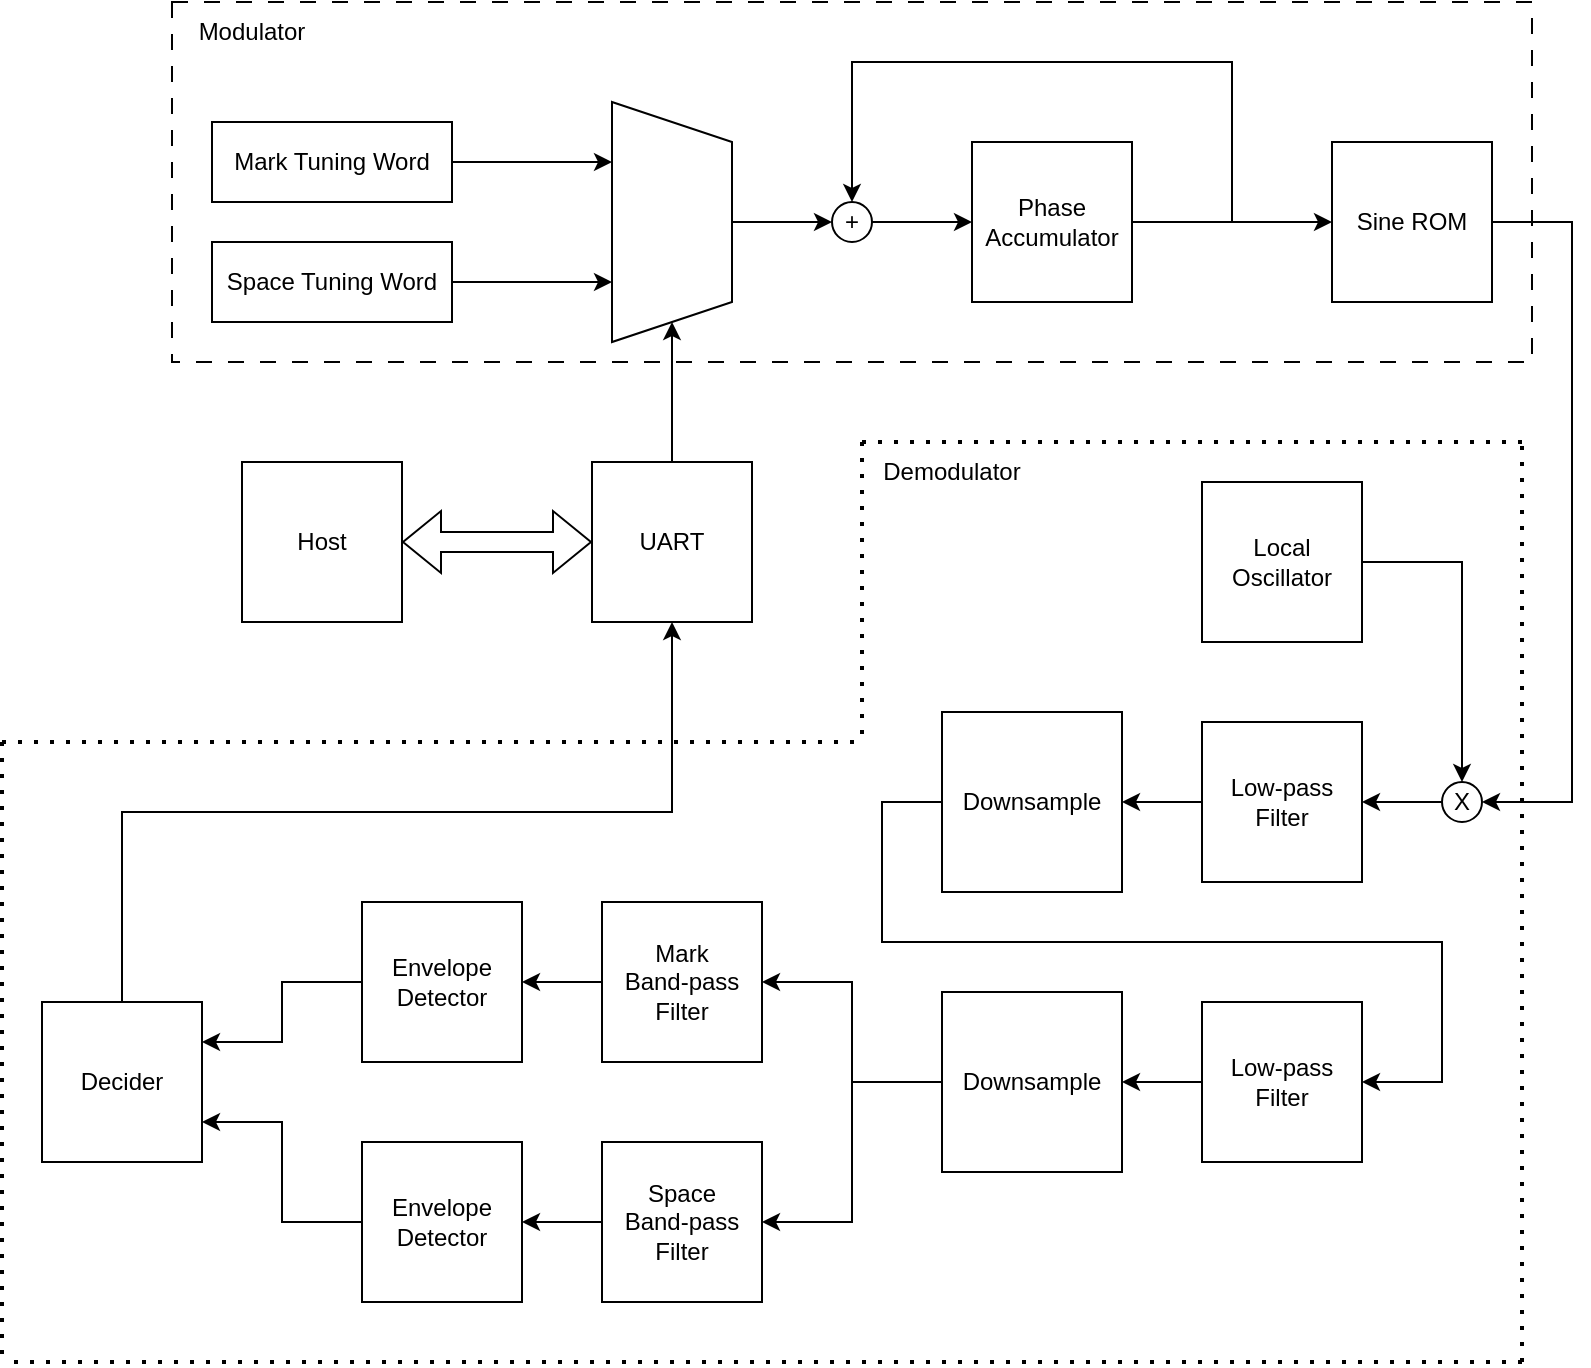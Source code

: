 <mxfile version="24.0.5" type="device">
  <diagram name="Page-1" id="VcH5t235Rq8RCRa36sOE">
    <mxGraphModel dx="2098" dy="785" grid="1" gridSize="10" guides="1" tooltips="1" connect="1" arrows="1" fold="1" page="1" pageScale="1" pageWidth="850" pageHeight="1100" math="0" shadow="0">
      <root>
        <mxCell id="0" />
        <mxCell id="1" parent="0" />
        <mxCell id="BZ-ZXSuLiAjRUz0HNxvJ-3" style="edgeStyle=orthogonalEdgeStyle;rounded=0;orthogonalLoop=1;jettySize=auto;html=1;exitX=0.5;exitY=0;exitDx=0;exitDy=0;entryX=1;entryY=0.5;entryDx=0;entryDy=0;" parent="1" source="BZ-ZXSuLiAjRUz0HNxvJ-1" target="BZ-ZXSuLiAjRUz0HNxvJ-2" edge="1">
          <mxGeometry relative="1" as="geometry">
            <Array as="points">
              <mxPoint x="335" y="370" />
              <mxPoint x="335" y="370" />
            </Array>
          </mxGeometry>
        </mxCell>
        <mxCell id="BZ-ZXSuLiAjRUz0HNxvJ-1" value="UART" style="whiteSpace=wrap;html=1;aspect=fixed;" parent="1" vertex="1">
          <mxGeometry x="295" y="350" width="80" height="80" as="geometry" />
        </mxCell>
        <mxCell id="BZ-ZXSuLiAjRUz0HNxvJ-11" style="edgeStyle=orthogonalEdgeStyle;rounded=0;orthogonalLoop=1;jettySize=auto;html=1;exitX=0.5;exitY=0;exitDx=0;exitDy=0;entryX=0;entryY=0.5;entryDx=0;entryDy=0;" parent="1" source="BZ-ZXSuLiAjRUz0HNxvJ-2" target="BZ-ZXSuLiAjRUz0HNxvJ-9" edge="1">
          <mxGeometry relative="1" as="geometry" />
        </mxCell>
        <mxCell id="BZ-ZXSuLiAjRUz0HNxvJ-2" value="" style="shape=trapezoid;perimeter=trapezoidPerimeter;whiteSpace=wrap;html=1;fixedSize=1;rotation=90;" parent="1" vertex="1">
          <mxGeometry x="275" y="200" width="120" height="60" as="geometry" />
        </mxCell>
        <mxCell id="BZ-ZXSuLiAjRUz0HNxvJ-6" style="edgeStyle=orthogonalEdgeStyle;rounded=0;orthogonalLoop=1;jettySize=auto;html=1;exitX=1;exitY=0.5;exitDx=0;exitDy=0;entryX=0.25;entryY=1;entryDx=0;entryDy=0;" parent="1" source="BZ-ZXSuLiAjRUz0HNxvJ-4" target="BZ-ZXSuLiAjRUz0HNxvJ-2" edge="1">
          <mxGeometry relative="1" as="geometry" />
        </mxCell>
        <mxCell id="BZ-ZXSuLiAjRUz0HNxvJ-4" value="Mark Tuning Word" style="rounded=0;whiteSpace=wrap;html=1;" parent="1" vertex="1">
          <mxGeometry x="105" y="180" width="120" height="40" as="geometry" />
        </mxCell>
        <mxCell id="BZ-ZXSuLiAjRUz0HNxvJ-7" style="edgeStyle=orthogonalEdgeStyle;rounded=0;orthogonalLoop=1;jettySize=auto;html=1;exitX=1;exitY=0.5;exitDx=0;exitDy=0;entryX=0.75;entryY=1;entryDx=0;entryDy=0;" parent="1" source="BZ-ZXSuLiAjRUz0HNxvJ-5" target="BZ-ZXSuLiAjRUz0HNxvJ-2" edge="1">
          <mxGeometry relative="1" as="geometry" />
        </mxCell>
        <mxCell id="BZ-ZXSuLiAjRUz0HNxvJ-5" value="Space Tuning Word" style="rounded=0;whiteSpace=wrap;html=1;" parent="1" vertex="1">
          <mxGeometry x="105" y="240" width="120" height="40" as="geometry" />
        </mxCell>
        <mxCell id="BZ-ZXSuLiAjRUz0HNxvJ-13" style="edgeStyle=orthogonalEdgeStyle;rounded=0;orthogonalLoop=1;jettySize=auto;html=1;exitX=1;exitY=0.5;exitDx=0;exitDy=0;entryX=0.5;entryY=0;entryDx=0;entryDy=0;" parent="1" source="BZ-ZXSuLiAjRUz0HNxvJ-8" target="BZ-ZXSuLiAjRUz0HNxvJ-9" edge="1">
          <mxGeometry relative="1" as="geometry">
            <Array as="points">
              <mxPoint x="615" y="230" />
              <mxPoint x="615" y="150" />
              <mxPoint x="425" y="150" />
            </Array>
          </mxGeometry>
        </mxCell>
        <mxCell id="BZ-ZXSuLiAjRUz0HNxvJ-17" style="edgeStyle=orthogonalEdgeStyle;rounded=0;orthogonalLoop=1;jettySize=auto;html=1;exitX=1;exitY=0.5;exitDx=0;exitDy=0;entryX=0;entryY=0.5;entryDx=0;entryDy=0;" parent="1" source="BZ-ZXSuLiAjRUz0HNxvJ-8" target="BZ-ZXSuLiAjRUz0HNxvJ-16" edge="1">
          <mxGeometry relative="1" as="geometry" />
        </mxCell>
        <mxCell id="BZ-ZXSuLiAjRUz0HNxvJ-8" value="Phase Accumulator" style="whiteSpace=wrap;html=1;aspect=fixed;" parent="1" vertex="1">
          <mxGeometry x="485" y="190" width="80" height="80" as="geometry" />
        </mxCell>
        <mxCell id="BZ-ZXSuLiAjRUz0HNxvJ-12" style="edgeStyle=orthogonalEdgeStyle;rounded=0;orthogonalLoop=1;jettySize=auto;html=1;exitX=1;exitY=0.5;exitDx=0;exitDy=0;entryX=0;entryY=0.5;entryDx=0;entryDy=0;" parent="1" source="BZ-ZXSuLiAjRUz0HNxvJ-9" target="BZ-ZXSuLiAjRUz0HNxvJ-8" edge="1">
          <mxGeometry relative="1" as="geometry" />
        </mxCell>
        <mxCell id="BZ-ZXSuLiAjRUz0HNxvJ-9" value="+" style="ellipse;whiteSpace=wrap;html=1;aspect=fixed;" parent="1" vertex="1">
          <mxGeometry x="415" y="220" width="20" height="20" as="geometry" />
        </mxCell>
        <mxCell id="BZ-ZXSuLiAjRUz0HNxvJ-37" style="edgeStyle=orthogonalEdgeStyle;rounded=0;orthogonalLoop=1;jettySize=auto;html=1;exitX=1;exitY=0.5;exitDx=0;exitDy=0;entryX=1;entryY=0.5;entryDx=0;entryDy=0;" parent="1" source="BZ-ZXSuLiAjRUz0HNxvJ-16" target="-aF0sh1gth8SRZVDqoQN-1" edge="1">
          <mxGeometry relative="1" as="geometry">
            <Array as="points">
              <mxPoint x="785" y="230" />
              <mxPoint x="785" y="520" />
            </Array>
            <mxPoint x="745" y="530" as="targetPoint" />
          </mxGeometry>
        </mxCell>
        <mxCell id="BZ-ZXSuLiAjRUz0HNxvJ-16" value="Sine ROM" style="whiteSpace=wrap;html=1;aspect=fixed;" parent="1" vertex="1">
          <mxGeometry x="665" y="190" width="80" height="80" as="geometry" />
        </mxCell>
        <mxCell id="BZ-ZXSuLiAjRUz0HNxvJ-29" style="edgeStyle=orthogonalEdgeStyle;rounded=0;orthogonalLoop=1;jettySize=auto;html=1;exitX=0;exitY=0.5;exitDx=0;exitDy=0;entryX=1;entryY=0.5;entryDx=0;entryDy=0;" parent="1" source="BZ-ZXSuLiAjRUz0HNxvJ-22" target="BZ-ZXSuLiAjRUz0HNxvJ-26" edge="1">
          <mxGeometry relative="1" as="geometry" />
        </mxCell>
        <mxCell id="BZ-ZXSuLiAjRUz0HNxvJ-22" value="&lt;div&gt;Mark&lt;/div&gt;&lt;div&gt;Band-pass Filter&lt;/div&gt;" style="whiteSpace=wrap;html=1;aspect=fixed;" parent="1" vertex="1">
          <mxGeometry x="300" y="570" width="80" height="80" as="geometry" />
        </mxCell>
        <mxCell id="BZ-ZXSuLiAjRUz0HNxvJ-28" style="edgeStyle=orthogonalEdgeStyle;rounded=0;orthogonalLoop=1;jettySize=auto;html=1;exitX=0;exitY=0.5;exitDx=0;exitDy=0;entryX=1;entryY=0.5;entryDx=0;entryDy=0;" parent="1" source="BZ-ZXSuLiAjRUz0HNxvJ-23" target="BZ-ZXSuLiAjRUz0HNxvJ-27" edge="1">
          <mxGeometry relative="1" as="geometry" />
        </mxCell>
        <mxCell id="BZ-ZXSuLiAjRUz0HNxvJ-23" value="&lt;div&gt;Space&lt;/div&gt;&lt;div&gt;Band-pass&lt;/div&gt;&lt;div&gt;Filter&lt;br&gt;&lt;/div&gt;" style="whiteSpace=wrap;html=1;aspect=fixed;" parent="1" vertex="1">
          <mxGeometry x="300" y="690" width="80" height="80" as="geometry" />
        </mxCell>
        <mxCell id="BZ-ZXSuLiAjRUz0HNxvJ-32" style="edgeStyle=orthogonalEdgeStyle;rounded=0;orthogonalLoop=1;jettySize=auto;html=1;exitX=0;exitY=0.5;exitDx=0;exitDy=0;entryX=1;entryY=0.25;entryDx=0;entryDy=0;" parent="1" source="BZ-ZXSuLiAjRUz0HNxvJ-26" target="BZ-ZXSuLiAjRUz0HNxvJ-31" edge="1">
          <mxGeometry relative="1" as="geometry" />
        </mxCell>
        <mxCell id="BZ-ZXSuLiAjRUz0HNxvJ-26" value="Envelope Detector" style="whiteSpace=wrap;html=1;aspect=fixed;" parent="1" vertex="1">
          <mxGeometry x="180" y="570" width="80" height="80" as="geometry" />
        </mxCell>
        <mxCell id="BZ-ZXSuLiAjRUz0HNxvJ-33" style="edgeStyle=orthogonalEdgeStyle;rounded=0;orthogonalLoop=1;jettySize=auto;html=1;exitX=0;exitY=0.5;exitDx=0;exitDy=0;entryX=1;entryY=0.75;entryDx=0;entryDy=0;" parent="1" source="BZ-ZXSuLiAjRUz0HNxvJ-27" target="BZ-ZXSuLiAjRUz0HNxvJ-31" edge="1">
          <mxGeometry relative="1" as="geometry" />
        </mxCell>
        <mxCell id="BZ-ZXSuLiAjRUz0HNxvJ-27" value="Envelope Detector" style="whiteSpace=wrap;html=1;aspect=fixed;" parent="1" vertex="1">
          <mxGeometry x="180" y="690" width="80" height="80" as="geometry" />
        </mxCell>
        <mxCell id="BZ-ZXSuLiAjRUz0HNxvJ-34" style="edgeStyle=orthogonalEdgeStyle;rounded=0;orthogonalLoop=1;jettySize=auto;html=1;entryX=0.5;entryY=1;entryDx=0;entryDy=0;exitX=0.5;exitY=0;exitDx=0;exitDy=0;" parent="1" source="BZ-ZXSuLiAjRUz0HNxvJ-31" target="BZ-ZXSuLiAjRUz0HNxvJ-1" edge="1">
          <mxGeometry relative="1" as="geometry">
            <mxPoint x="-10" y="600" as="sourcePoint" />
          </mxGeometry>
        </mxCell>
        <mxCell id="BZ-ZXSuLiAjRUz0HNxvJ-31" value="Decider" style="whiteSpace=wrap;html=1;aspect=fixed;" parent="1" vertex="1">
          <mxGeometry x="20" y="620" width="80" height="80" as="geometry" />
        </mxCell>
        <mxCell id="BZ-ZXSuLiAjRUz0HNxvJ-38" value="" style="rounded=0;whiteSpace=wrap;html=1;fillColor=none;dashed=1;dashPattern=8 8;" parent="1" vertex="1">
          <mxGeometry x="85" y="120" width="680" height="180" as="geometry" />
        </mxCell>
        <mxCell id="BZ-ZXSuLiAjRUz0HNxvJ-40" style="edgeStyle=orthogonalEdgeStyle;rounded=0;orthogonalLoop=1;jettySize=auto;html=1;exitX=0.5;exitY=1;exitDx=0;exitDy=0;" parent="1" source="BZ-ZXSuLiAjRUz0HNxvJ-38" target="BZ-ZXSuLiAjRUz0HNxvJ-38" edge="1">
          <mxGeometry relative="1" as="geometry" />
        </mxCell>
        <mxCell id="BZ-ZXSuLiAjRUz0HNxvJ-41" value="Modulator" style="text;html=1;align=center;verticalAlign=middle;whiteSpace=wrap;rounded=0;" parent="1" vertex="1">
          <mxGeometry x="90" y="120" width="70" height="30" as="geometry" />
        </mxCell>
        <mxCell id="BZ-ZXSuLiAjRUz0HNxvJ-42" value="Demodulator" style="text;html=1;align=center;verticalAlign=middle;whiteSpace=wrap;rounded=0;" parent="1" vertex="1">
          <mxGeometry x="435" y="340" width="80" height="30" as="geometry" />
        </mxCell>
        <mxCell id="-aF0sh1gth8SRZVDqoQN-12" style="edgeStyle=orthogonalEdgeStyle;rounded=0;orthogonalLoop=1;jettySize=auto;html=1;exitX=0;exitY=0.5;exitDx=0;exitDy=0;entryX=1;entryY=0.5;entryDx=0;entryDy=0;" edge="1" parent="1" source="-aF0sh1gth8SRZVDqoQN-1" target="-aF0sh1gth8SRZVDqoQN-4">
          <mxGeometry relative="1" as="geometry" />
        </mxCell>
        <mxCell id="-aF0sh1gth8SRZVDqoQN-1" value="X" style="ellipse;whiteSpace=wrap;html=1;aspect=fixed;" vertex="1" parent="1">
          <mxGeometry x="720" y="510" width="20" height="20" as="geometry" />
        </mxCell>
        <mxCell id="-aF0sh1gth8SRZVDqoQN-7" style="edgeStyle=orthogonalEdgeStyle;rounded=0;orthogonalLoop=1;jettySize=auto;html=1;exitX=1;exitY=0.5;exitDx=0;exitDy=0;entryX=0.5;entryY=0;entryDx=0;entryDy=0;" edge="1" parent="1" source="-aF0sh1gth8SRZVDqoQN-2" target="-aF0sh1gth8SRZVDqoQN-1">
          <mxGeometry relative="1" as="geometry" />
        </mxCell>
        <mxCell id="-aF0sh1gth8SRZVDqoQN-2" value="Local Oscillator" style="whiteSpace=wrap;html=1;aspect=fixed;" vertex="1" parent="1">
          <mxGeometry x="600" y="360" width="80" height="80" as="geometry" />
        </mxCell>
        <mxCell id="-aF0sh1gth8SRZVDqoQN-13" style="edgeStyle=orthogonalEdgeStyle;rounded=0;orthogonalLoop=1;jettySize=auto;html=1;exitX=0;exitY=0.5;exitDx=0;exitDy=0;entryX=1;entryY=0.5;entryDx=0;entryDy=0;" edge="1" parent="1" source="-aF0sh1gth8SRZVDqoQN-4">
          <mxGeometry relative="1" as="geometry">
            <mxPoint x="560" y="520" as="targetPoint" />
          </mxGeometry>
        </mxCell>
        <mxCell id="-aF0sh1gth8SRZVDqoQN-4" value="Low-pass Filter" style="whiteSpace=wrap;html=1;aspect=fixed;" vertex="1" parent="1">
          <mxGeometry x="600" y="480" width="80" height="80" as="geometry" />
        </mxCell>
        <mxCell id="-aF0sh1gth8SRZVDqoQN-14" style="edgeStyle=orthogonalEdgeStyle;rounded=0;orthogonalLoop=1;jettySize=auto;html=1;exitX=0;exitY=0.5;exitDx=0;exitDy=0;entryX=1;entryY=0.5;entryDx=0;entryDy=0;" edge="1" parent="1" target="-aF0sh1gth8SRZVDqoQN-11">
          <mxGeometry relative="1" as="geometry">
            <mxPoint x="470" y="520" as="sourcePoint" />
            <Array as="points">
              <mxPoint x="440" y="520" />
              <mxPoint x="440" y="590" />
              <mxPoint x="720" y="590" />
              <mxPoint x="720" y="660" />
            </Array>
          </mxGeometry>
        </mxCell>
        <mxCell id="-aF0sh1gth8SRZVDqoQN-17" style="edgeStyle=orthogonalEdgeStyle;rounded=0;orthogonalLoop=1;jettySize=auto;html=1;exitX=0;exitY=0.5;exitDx=0;exitDy=0;entryX=1;entryY=0.5;entryDx=0;entryDy=0;" edge="1" parent="1" source="-aF0sh1gth8SRZVDqoQN-11" target="-aF0sh1gth8SRZVDqoQN-16">
          <mxGeometry relative="1" as="geometry" />
        </mxCell>
        <mxCell id="-aF0sh1gth8SRZVDqoQN-11" value="Low-pass Filter" style="whiteSpace=wrap;html=1;aspect=fixed;" vertex="1" parent="1">
          <mxGeometry x="600" y="620" width="80" height="80" as="geometry" />
        </mxCell>
        <mxCell id="-aF0sh1gth8SRZVDqoQN-15" value="Downsample" style="whiteSpace=wrap;html=1;aspect=fixed;" vertex="1" parent="1">
          <mxGeometry x="470" y="475" width="90" height="90" as="geometry" />
        </mxCell>
        <mxCell id="-aF0sh1gth8SRZVDqoQN-18" style="edgeStyle=orthogonalEdgeStyle;rounded=0;orthogonalLoop=1;jettySize=auto;html=1;exitX=0;exitY=0.5;exitDx=0;exitDy=0;entryX=1;entryY=0.5;entryDx=0;entryDy=0;" edge="1" parent="1" source="-aF0sh1gth8SRZVDqoQN-16" target="BZ-ZXSuLiAjRUz0HNxvJ-22">
          <mxGeometry relative="1" as="geometry" />
        </mxCell>
        <mxCell id="-aF0sh1gth8SRZVDqoQN-19" style="edgeStyle=orthogonalEdgeStyle;rounded=0;orthogonalLoop=1;jettySize=auto;html=1;exitX=0;exitY=0.5;exitDx=0;exitDy=0;entryX=1;entryY=0.5;entryDx=0;entryDy=0;" edge="1" parent="1" source="-aF0sh1gth8SRZVDqoQN-16" target="BZ-ZXSuLiAjRUz0HNxvJ-23">
          <mxGeometry relative="1" as="geometry" />
        </mxCell>
        <mxCell id="-aF0sh1gth8SRZVDqoQN-16" value="Downsample" style="whiteSpace=wrap;html=1;aspect=fixed;" vertex="1" parent="1">
          <mxGeometry x="470" y="615" width="90" height="90" as="geometry" />
        </mxCell>
        <mxCell id="-aF0sh1gth8SRZVDqoQN-20" value="" style="endArrow=none;dashed=1;html=1;dashPattern=1 3;strokeWidth=2;rounded=0;" edge="1" parent="1">
          <mxGeometry width="50" height="50" relative="1" as="geometry">
            <mxPoint y="490" as="sourcePoint" />
            <mxPoint x="430" y="490" as="targetPoint" />
          </mxGeometry>
        </mxCell>
        <mxCell id="-aF0sh1gth8SRZVDqoQN-21" value="" style="endArrow=none;dashed=1;html=1;dashPattern=1 3;strokeWidth=2;rounded=0;" edge="1" parent="1">
          <mxGeometry width="50" height="50" relative="1" as="geometry">
            <mxPoint x="430" y="340" as="sourcePoint" />
            <mxPoint x="430" y="490" as="targetPoint" />
          </mxGeometry>
        </mxCell>
        <mxCell id="-aF0sh1gth8SRZVDqoQN-22" value="" style="endArrow=none;dashed=1;html=1;dashPattern=1 3;strokeWidth=2;rounded=0;" edge="1" parent="1">
          <mxGeometry width="50" height="50" relative="1" as="geometry">
            <mxPoint x="430" y="340" as="sourcePoint" />
            <mxPoint x="760" y="340" as="targetPoint" />
          </mxGeometry>
        </mxCell>
        <mxCell id="-aF0sh1gth8SRZVDqoQN-23" value="" style="endArrow=none;dashed=1;html=1;dashPattern=1 3;strokeWidth=2;rounded=0;" edge="1" parent="1">
          <mxGeometry width="50" height="50" relative="1" as="geometry">
            <mxPoint x="760" y="800" as="sourcePoint" />
            <mxPoint x="760" y="340" as="targetPoint" />
          </mxGeometry>
        </mxCell>
        <mxCell id="-aF0sh1gth8SRZVDqoQN-24" value="" style="endArrow=none;dashed=1;html=1;dashPattern=1 3;strokeWidth=2;rounded=0;" edge="1" parent="1">
          <mxGeometry width="50" height="50" relative="1" as="geometry">
            <mxPoint x="760" y="800" as="sourcePoint" />
            <mxPoint y="800" as="targetPoint" />
          </mxGeometry>
        </mxCell>
        <mxCell id="-aF0sh1gth8SRZVDqoQN-25" value="" style="endArrow=none;dashed=1;html=1;dashPattern=1 3;strokeWidth=2;rounded=0;" edge="1" parent="1">
          <mxGeometry width="50" height="50" relative="1" as="geometry">
            <mxPoint y="490" as="sourcePoint" />
            <mxPoint y="800" as="targetPoint" />
          </mxGeometry>
        </mxCell>
        <mxCell id="-aF0sh1gth8SRZVDqoQN-27" value="Host" style="whiteSpace=wrap;html=1;aspect=fixed;" vertex="1" parent="1">
          <mxGeometry x="120" y="350" width="80" height="80" as="geometry" />
        </mxCell>
        <mxCell id="-aF0sh1gth8SRZVDqoQN-28" value="" style="shape=flexArrow;endArrow=classic;startArrow=classic;html=1;rounded=0;entryX=0;entryY=0.5;entryDx=0;entryDy=0;exitX=1;exitY=0.5;exitDx=0;exitDy=0;" edge="1" parent="1" source="-aF0sh1gth8SRZVDqoQN-27" target="BZ-ZXSuLiAjRUz0HNxvJ-1">
          <mxGeometry width="100" height="100" relative="1" as="geometry">
            <mxPoint x="180" y="490" as="sourcePoint" />
            <mxPoint x="280" y="390" as="targetPoint" />
          </mxGeometry>
        </mxCell>
      </root>
    </mxGraphModel>
  </diagram>
</mxfile>
